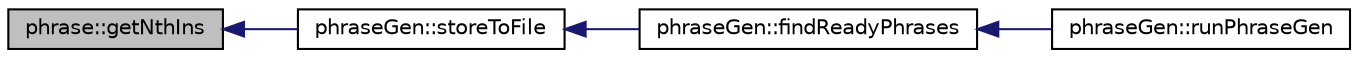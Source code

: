 digraph G
{
  edge [fontname="Helvetica",fontsize="10",labelfontname="Helvetica",labelfontsize="10"];
  node [fontname="Helvetica",fontsize="10",shape=record];
  rankdir=LR;
  Node1 [label="phrase::getNthIns",height=0.2,width=0.4,color="black", fillcolor="grey75", style="filled" fontcolor="black"];
  Node1 -> Node2 [dir=back,color="midnightblue",fontsize="10",style="solid",fontname="Helvetica"];
  Node2 [label="phraseGen::storeToFile",height=0.2,width=0.4,color="black", fillcolor="white", style="filled",URL="$classphraseGen.html#aba7134610613016de2d7d91d47c5dd4e"];
  Node2 -> Node3 [dir=back,color="midnightblue",fontsize="10",style="solid",fontname="Helvetica"];
  Node3 [label="phraseGen::findReadyPhrases",height=0.2,width=0.4,color="black", fillcolor="white", style="filled",URL="$classphraseGen.html#ab1fd52686e66bea06bd08d7fc8a4eb23"];
  Node3 -> Node4 [dir=back,color="midnightblue",fontsize="10",style="solid",fontname="Helvetica"];
  Node4 [label="phraseGen::runPhraseGen",height=0.2,width=0.4,color="black", fillcolor="white", style="filled",URL="$classphraseGen.html#a27c8b0d81592bc45e7f25e9cb7a4d1c4"];
}
